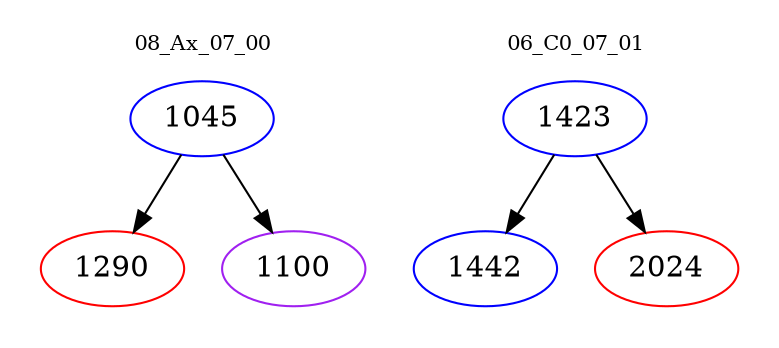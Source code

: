 digraph{
subgraph cluster_0 {
color = white
label = "08_Ax_07_00";
fontsize=10;
T0_1045 [label="1045", color="blue"]
T0_1045 -> T0_1290 [color="black"]
T0_1290 [label="1290", color="red"]
T0_1045 -> T0_1100 [color="black"]
T0_1100 [label="1100", color="purple"]
}
subgraph cluster_1 {
color = white
label = "06_C0_07_01";
fontsize=10;
T1_1423 [label="1423", color="blue"]
T1_1423 -> T1_1442 [color="black"]
T1_1442 [label="1442", color="blue"]
T1_1423 -> T1_2024 [color="black"]
T1_2024 [label="2024", color="red"]
}
}
